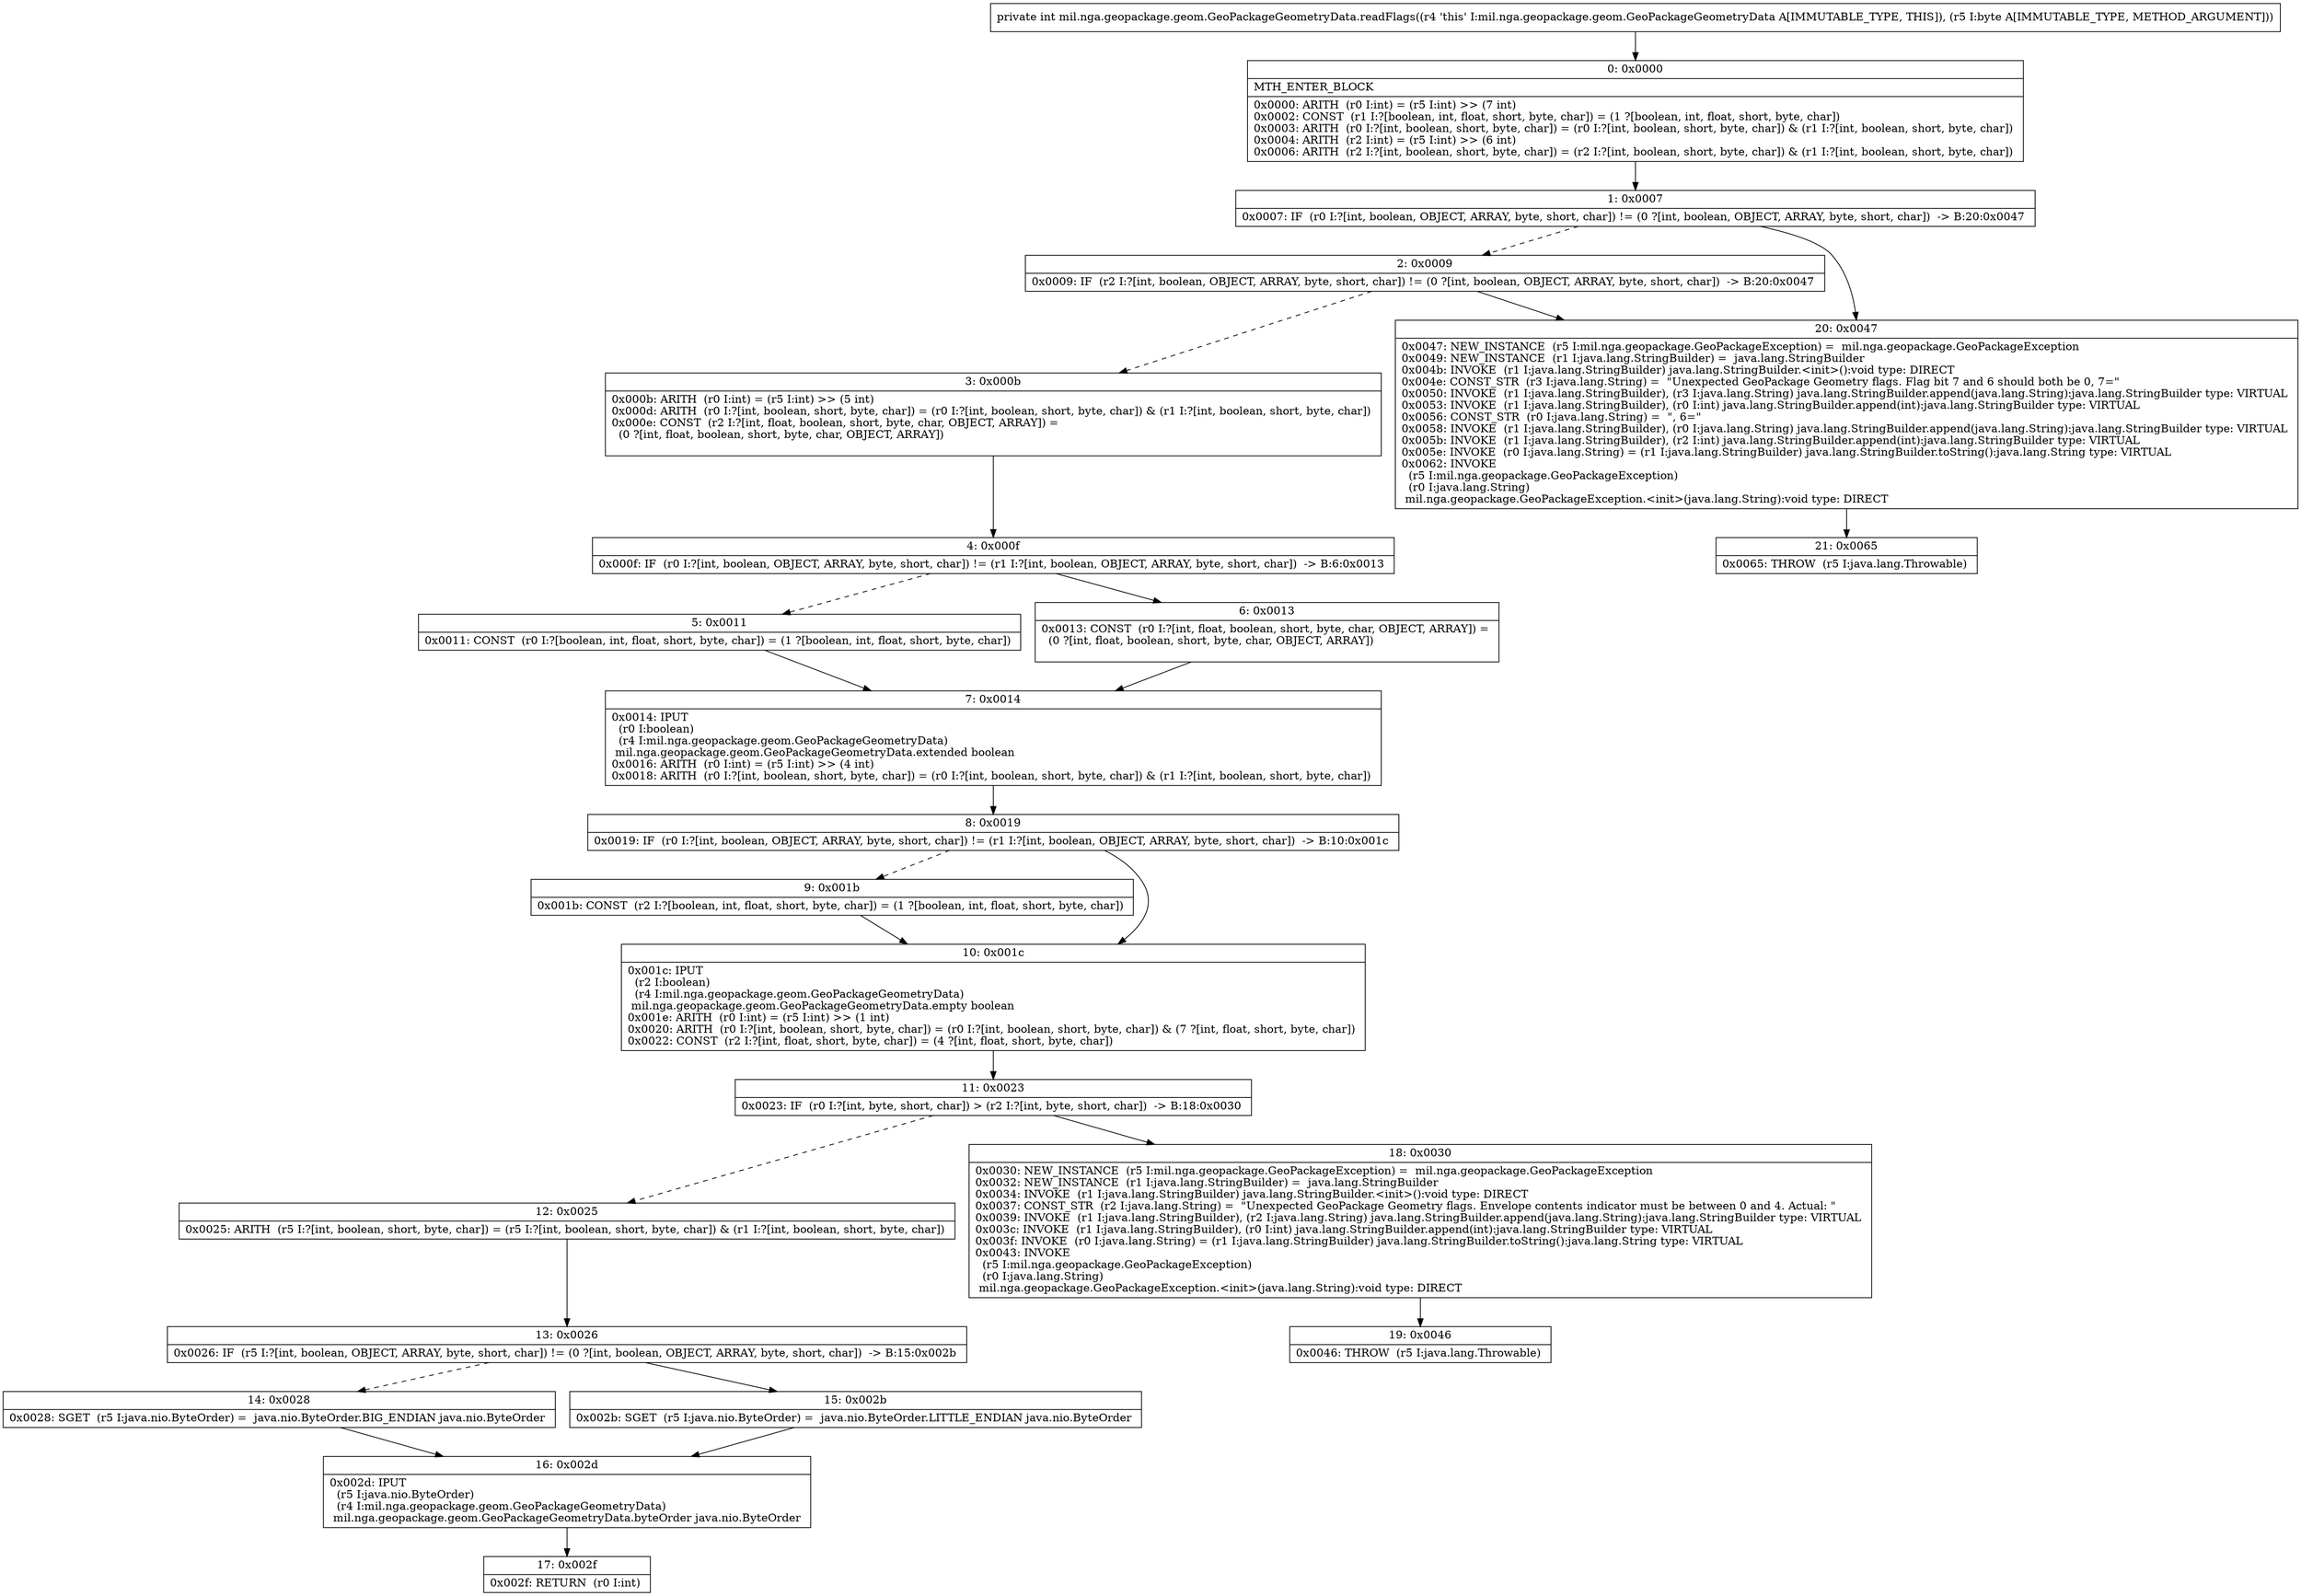 digraph "CFG formil.nga.geopackage.geom.GeoPackageGeometryData.readFlags(B)I" {
Node_0 [shape=record,label="{0\:\ 0x0000|MTH_ENTER_BLOCK\l|0x0000: ARITH  (r0 I:int) = (r5 I:int) \>\> (7 int) \l0x0002: CONST  (r1 I:?[boolean, int, float, short, byte, char]) = (1 ?[boolean, int, float, short, byte, char]) \l0x0003: ARITH  (r0 I:?[int, boolean, short, byte, char]) = (r0 I:?[int, boolean, short, byte, char]) & (r1 I:?[int, boolean, short, byte, char]) \l0x0004: ARITH  (r2 I:int) = (r5 I:int) \>\> (6 int) \l0x0006: ARITH  (r2 I:?[int, boolean, short, byte, char]) = (r2 I:?[int, boolean, short, byte, char]) & (r1 I:?[int, boolean, short, byte, char]) \l}"];
Node_1 [shape=record,label="{1\:\ 0x0007|0x0007: IF  (r0 I:?[int, boolean, OBJECT, ARRAY, byte, short, char]) != (0 ?[int, boolean, OBJECT, ARRAY, byte, short, char])  \-\> B:20:0x0047 \l}"];
Node_2 [shape=record,label="{2\:\ 0x0009|0x0009: IF  (r2 I:?[int, boolean, OBJECT, ARRAY, byte, short, char]) != (0 ?[int, boolean, OBJECT, ARRAY, byte, short, char])  \-\> B:20:0x0047 \l}"];
Node_3 [shape=record,label="{3\:\ 0x000b|0x000b: ARITH  (r0 I:int) = (r5 I:int) \>\> (5 int) \l0x000d: ARITH  (r0 I:?[int, boolean, short, byte, char]) = (r0 I:?[int, boolean, short, byte, char]) & (r1 I:?[int, boolean, short, byte, char]) \l0x000e: CONST  (r2 I:?[int, float, boolean, short, byte, char, OBJECT, ARRAY]) = \l  (0 ?[int, float, boolean, short, byte, char, OBJECT, ARRAY])\l \l}"];
Node_4 [shape=record,label="{4\:\ 0x000f|0x000f: IF  (r0 I:?[int, boolean, OBJECT, ARRAY, byte, short, char]) != (r1 I:?[int, boolean, OBJECT, ARRAY, byte, short, char])  \-\> B:6:0x0013 \l}"];
Node_5 [shape=record,label="{5\:\ 0x0011|0x0011: CONST  (r0 I:?[boolean, int, float, short, byte, char]) = (1 ?[boolean, int, float, short, byte, char]) \l}"];
Node_6 [shape=record,label="{6\:\ 0x0013|0x0013: CONST  (r0 I:?[int, float, boolean, short, byte, char, OBJECT, ARRAY]) = \l  (0 ?[int, float, boolean, short, byte, char, OBJECT, ARRAY])\l \l}"];
Node_7 [shape=record,label="{7\:\ 0x0014|0x0014: IPUT  \l  (r0 I:boolean)\l  (r4 I:mil.nga.geopackage.geom.GeoPackageGeometryData)\l mil.nga.geopackage.geom.GeoPackageGeometryData.extended boolean \l0x0016: ARITH  (r0 I:int) = (r5 I:int) \>\> (4 int) \l0x0018: ARITH  (r0 I:?[int, boolean, short, byte, char]) = (r0 I:?[int, boolean, short, byte, char]) & (r1 I:?[int, boolean, short, byte, char]) \l}"];
Node_8 [shape=record,label="{8\:\ 0x0019|0x0019: IF  (r0 I:?[int, boolean, OBJECT, ARRAY, byte, short, char]) != (r1 I:?[int, boolean, OBJECT, ARRAY, byte, short, char])  \-\> B:10:0x001c \l}"];
Node_9 [shape=record,label="{9\:\ 0x001b|0x001b: CONST  (r2 I:?[boolean, int, float, short, byte, char]) = (1 ?[boolean, int, float, short, byte, char]) \l}"];
Node_10 [shape=record,label="{10\:\ 0x001c|0x001c: IPUT  \l  (r2 I:boolean)\l  (r4 I:mil.nga.geopackage.geom.GeoPackageGeometryData)\l mil.nga.geopackage.geom.GeoPackageGeometryData.empty boolean \l0x001e: ARITH  (r0 I:int) = (r5 I:int) \>\> (1 int) \l0x0020: ARITH  (r0 I:?[int, boolean, short, byte, char]) = (r0 I:?[int, boolean, short, byte, char]) & (7 ?[int, float, short, byte, char]) \l0x0022: CONST  (r2 I:?[int, float, short, byte, char]) = (4 ?[int, float, short, byte, char]) \l}"];
Node_11 [shape=record,label="{11\:\ 0x0023|0x0023: IF  (r0 I:?[int, byte, short, char]) \> (r2 I:?[int, byte, short, char])  \-\> B:18:0x0030 \l}"];
Node_12 [shape=record,label="{12\:\ 0x0025|0x0025: ARITH  (r5 I:?[int, boolean, short, byte, char]) = (r5 I:?[int, boolean, short, byte, char]) & (r1 I:?[int, boolean, short, byte, char]) \l}"];
Node_13 [shape=record,label="{13\:\ 0x0026|0x0026: IF  (r5 I:?[int, boolean, OBJECT, ARRAY, byte, short, char]) != (0 ?[int, boolean, OBJECT, ARRAY, byte, short, char])  \-\> B:15:0x002b \l}"];
Node_14 [shape=record,label="{14\:\ 0x0028|0x0028: SGET  (r5 I:java.nio.ByteOrder) =  java.nio.ByteOrder.BIG_ENDIAN java.nio.ByteOrder \l}"];
Node_15 [shape=record,label="{15\:\ 0x002b|0x002b: SGET  (r5 I:java.nio.ByteOrder) =  java.nio.ByteOrder.LITTLE_ENDIAN java.nio.ByteOrder \l}"];
Node_16 [shape=record,label="{16\:\ 0x002d|0x002d: IPUT  \l  (r5 I:java.nio.ByteOrder)\l  (r4 I:mil.nga.geopackage.geom.GeoPackageGeometryData)\l mil.nga.geopackage.geom.GeoPackageGeometryData.byteOrder java.nio.ByteOrder \l}"];
Node_17 [shape=record,label="{17\:\ 0x002f|0x002f: RETURN  (r0 I:int) \l}"];
Node_18 [shape=record,label="{18\:\ 0x0030|0x0030: NEW_INSTANCE  (r5 I:mil.nga.geopackage.GeoPackageException) =  mil.nga.geopackage.GeoPackageException \l0x0032: NEW_INSTANCE  (r1 I:java.lang.StringBuilder) =  java.lang.StringBuilder \l0x0034: INVOKE  (r1 I:java.lang.StringBuilder) java.lang.StringBuilder.\<init\>():void type: DIRECT \l0x0037: CONST_STR  (r2 I:java.lang.String) =  \"Unexpected GeoPackage Geometry flags. Envelope contents indicator must be between 0 and 4. Actual: \" \l0x0039: INVOKE  (r1 I:java.lang.StringBuilder), (r2 I:java.lang.String) java.lang.StringBuilder.append(java.lang.String):java.lang.StringBuilder type: VIRTUAL \l0x003c: INVOKE  (r1 I:java.lang.StringBuilder), (r0 I:int) java.lang.StringBuilder.append(int):java.lang.StringBuilder type: VIRTUAL \l0x003f: INVOKE  (r0 I:java.lang.String) = (r1 I:java.lang.StringBuilder) java.lang.StringBuilder.toString():java.lang.String type: VIRTUAL \l0x0043: INVOKE  \l  (r5 I:mil.nga.geopackage.GeoPackageException)\l  (r0 I:java.lang.String)\l mil.nga.geopackage.GeoPackageException.\<init\>(java.lang.String):void type: DIRECT \l}"];
Node_19 [shape=record,label="{19\:\ 0x0046|0x0046: THROW  (r5 I:java.lang.Throwable) \l}"];
Node_20 [shape=record,label="{20\:\ 0x0047|0x0047: NEW_INSTANCE  (r5 I:mil.nga.geopackage.GeoPackageException) =  mil.nga.geopackage.GeoPackageException \l0x0049: NEW_INSTANCE  (r1 I:java.lang.StringBuilder) =  java.lang.StringBuilder \l0x004b: INVOKE  (r1 I:java.lang.StringBuilder) java.lang.StringBuilder.\<init\>():void type: DIRECT \l0x004e: CONST_STR  (r3 I:java.lang.String) =  \"Unexpected GeoPackage Geometry flags. Flag bit 7 and 6 should both be 0, 7=\" \l0x0050: INVOKE  (r1 I:java.lang.StringBuilder), (r3 I:java.lang.String) java.lang.StringBuilder.append(java.lang.String):java.lang.StringBuilder type: VIRTUAL \l0x0053: INVOKE  (r1 I:java.lang.StringBuilder), (r0 I:int) java.lang.StringBuilder.append(int):java.lang.StringBuilder type: VIRTUAL \l0x0056: CONST_STR  (r0 I:java.lang.String) =  \", 6=\" \l0x0058: INVOKE  (r1 I:java.lang.StringBuilder), (r0 I:java.lang.String) java.lang.StringBuilder.append(java.lang.String):java.lang.StringBuilder type: VIRTUAL \l0x005b: INVOKE  (r1 I:java.lang.StringBuilder), (r2 I:int) java.lang.StringBuilder.append(int):java.lang.StringBuilder type: VIRTUAL \l0x005e: INVOKE  (r0 I:java.lang.String) = (r1 I:java.lang.StringBuilder) java.lang.StringBuilder.toString():java.lang.String type: VIRTUAL \l0x0062: INVOKE  \l  (r5 I:mil.nga.geopackage.GeoPackageException)\l  (r0 I:java.lang.String)\l mil.nga.geopackage.GeoPackageException.\<init\>(java.lang.String):void type: DIRECT \l}"];
Node_21 [shape=record,label="{21\:\ 0x0065|0x0065: THROW  (r5 I:java.lang.Throwable) \l}"];
MethodNode[shape=record,label="{private int mil.nga.geopackage.geom.GeoPackageGeometryData.readFlags((r4 'this' I:mil.nga.geopackage.geom.GeoPackageGeometryData A[IMMUTABLE_TYPE, THIS]), (r5 I:byte A[IMMUTABLE_TYPE, METHOD_ARGUMENT])) }"];
MethodNode -> Node_0;
Node_0 -> Node_1;
Node_1 -> Node_2[style=dashed];
Node_1 -> Node_20;
Node_2 -> Node_3[style=dashed];
Node_2 -> Node_20;
Node_3 -> Node_4;
Node_4 -> Node_5[style=dashed];
Node_4 -> Node_6;
Node_5 -> Node_7;
Node_6 -> Node_7;
Node_7 -> Node_8;
Node_8 -> Node_9[style=dashed];
Node_8 -> Node_10;
Node_9 -> Node_10;
Node_10 -> Node_11;
Node_11 -> Node_12[style=dashed];
Node_11 -> Node_18;
Node_12 -> Node_13;
Node_13 -> Node_14[style=dashed];
Node_13 -> Node_15;
Node_14 -> Node_16;
Node_15 -> Node_16;
Node_16 -> Node_17;
Node_18 -> Node_19;
Node_20 -> Node_21;
}

